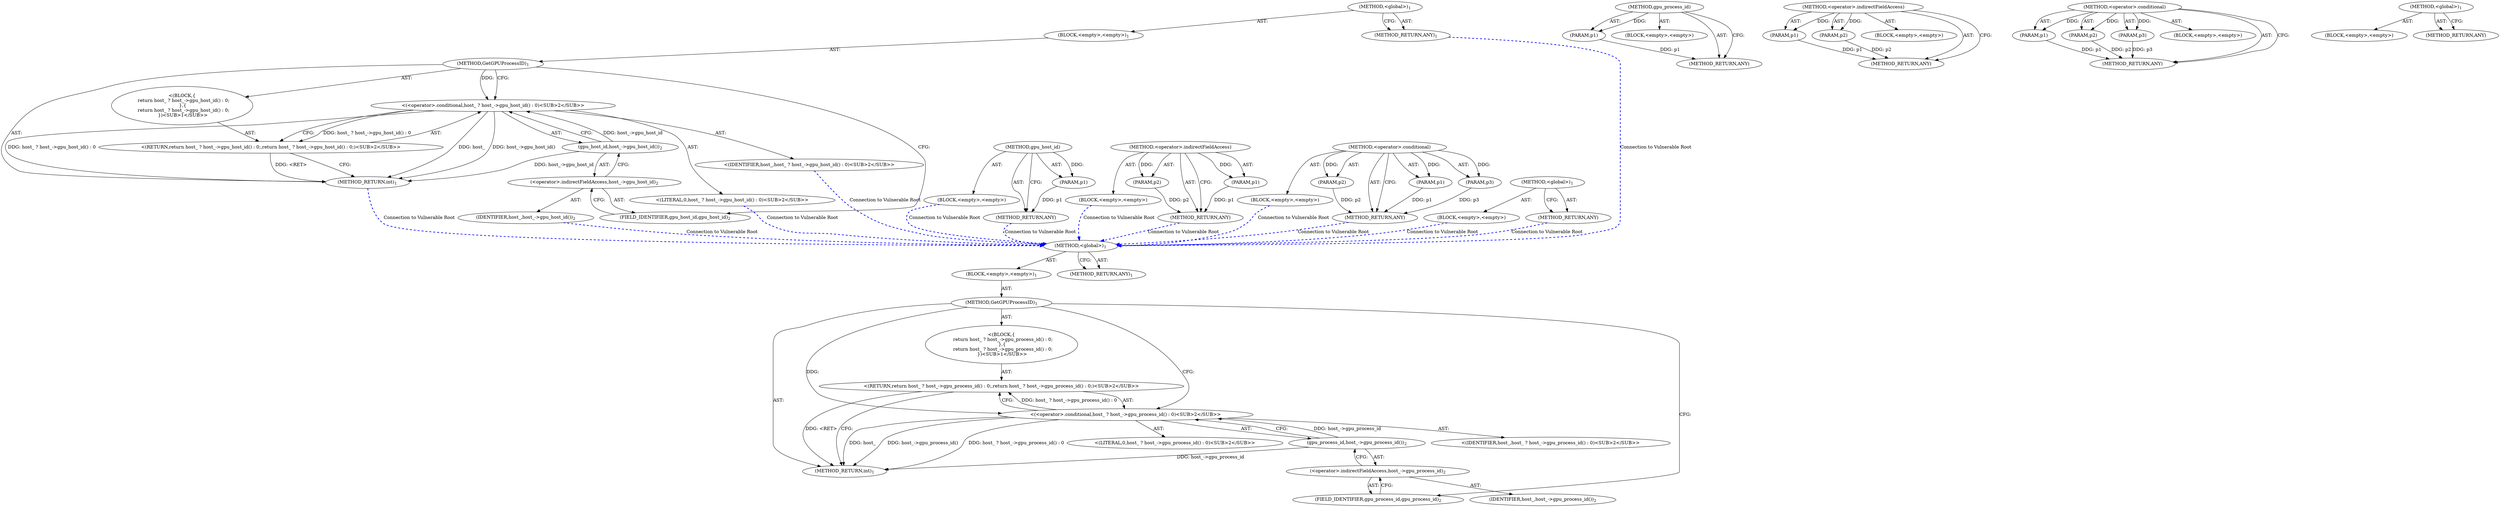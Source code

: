 digraph "&lt;global&gt;" {
vulnerable_6 [label=<(METHOD,&lt;global&gt;)<SUB>1</SUB>>];
vulnerable_7 [label=<(BLOCK,&lt;empty&gt;,&lt;empty&gt;)<SUB>1</SUB>>];
vulnerable_8 [label=<(METHOD,GetGPUProcessID)<SUB>1</SUB>>];
vulnerable_9 [label="<(BLOCK,{
  return host_ ? host_-&gt;gpu_process_id() : 0;
 },{
  return host_ ? host_-&gt;gpu_process_id() : 0;
 })<SUB>1</SUB>>"];
vulnerable_10 [label="<(RETURN,return host_ ? host_-&gt;gpu_process_id() : 0;,return host_ ? host_-&gt;gpu_process_id() : 0;)<SUB>2</SUB>>"];
vulnerable_11 [label="<(&lt;operator&gt;.conditional,host_ ? host_-&gt;gpu_process_id() : 0)<SUB>2</SUB>>"];
vulnerable_12 [label="<(IDENTIFIER,host_,host_ ? host_-&gt;gpu_process_id() : 0)<SUB>2</SUB>>"];
vulnerable_13 [label=<(gpu_process_id,host_-&gt;gpu_process_id())<SUB>2</SUB>>];
vulnerable_14 [label=<(&lt;operator&gt;.indirectFieldAccess,host_-&gt;gpu_process_id)<SUB>2</SUB>>];
vulnerable_15 [label=<(IDENTIFIER,host_,host_-&gt;gpu_process_id())<SUB>2</SUB>>];
vulnerable_16 [label=<(FIELD_IDENTIFIER,gpu_process_id,gpu_process_id)<SUB>2</SUB>>];
vulnerable_17 [label="<(LITERAL,0,host_ ? host_-&gt;gpu_process_id() : 0)<SUB>2</SUB>>"];
vulnerable_18 [label=<(METHOD_RETURN,int)<SUB>1</SUB>>];
vulnerable_20 [label=<(METHOD_RETURN,ANY)<SUB>1</SUB>>];
vulnerable_41 [label=<(METHOD,gpu_process_id)>];
vulnerable_42 [label=<(PARAM,p1)>];
vulnerable_43 [label=<(BLOCK,&lt;empty&gt;,&lt;empty&gt;)>];
vulnerable_44 [label=<(METHOD_RETURN,ANY)>];
vulnerable_45 [label=<(METHOD,&lt;operator&gt;.indirectFieldAccess)>];
vulnerable_46 [label=<(PARAM,p1)>];
vulnerable_47 [label=<(PARAM,p2)>];
vulnerable_48 [label=<(BLOCK,&lt;empty&gt;,&lt;empty&gt;)>];
vulnerable_49 [label=<(METHOD_RETURN,ANY)>];
vulnerable_35 [label=<(METHOD,&lt;operator&gt;.conditional)>];
vulnerable_36 [label=<(PARAM,p1)>];
vulnerable_37 [label=<(PARAM,p2)>];
vulnerable_38 [label=<(PARAM,p3)>];
vulnerable_39 [label=<(BLOCK,&lt;empty&gt;,&lt;empty&gt;)>];
vulnerable_40 [label=<(METHOD_RETURN,ANY)>];
vulnerable_29 [label=<(METHOD,&lt;global&gt;)<SUB>1</SUB>>];
vulnerable_30 [label=<(BLOCK,&lt;empty&gt;,&lt;empty&gt;)>];
vulnerable_31 [label=<(METHOD_RETURN,ANY)>];
fixed_6 [label=<(METHOD,&lt;global&gt;)<SUB>1</SUB>>];
fixed_7 [label=<(BLOCK,&lt;empty&gt;,&lt;empty&gt;)<SUB>1</SUB>>];
fixed_8 [label=<(METHOD,GetGPUProcessID)<SUB>1</SUB>>];
fixed_9 [label="<(BLOCK,{
  return host_ ? host_-&gt;gpu_host_id() : 0;
 },{
  return host_ ? host_-&gt;gpu_host_id() : 0;
 })<SUB>1</SUB>>"];
fixed_10 [label="<(RETURN,return host_ ? host_-&gt;gpu_host_id() : 0;,return host_ ? host_-&gt;gpu_host_id() : 0;)<SUB>2</SUB>>"];
fixed_11 [label="<(&lt;operator&gt;.conditional,host_ ? host_-&gt;gpu_host_id() : 0)<SUB>2</SUB>>"];
fixed_12 [label="<(IDENTIFIER,host_,host_ ? host_-&gt;gpu_host_id() : 0)<SUB>2</SUB>>"];
fixed_13 [label=<(gpu_host_id,host_-&gt;gpu_host_id())<SUB>2</SUB>>];
fixed_14 [label=<(&lt;operator&gt;.indirectFieldAccess,host_-&gt;gpu_host_id)<SUB>2</SUB>>];
fixed_15 [label=<(IDENTIFIER,host_,host_-&gt;gpu_host_id())<SUB>2</SUB>>];
fixed_16 [label=<(FIELD_IDENTIFIER,gpu_host_id,gpu_host_id)<SUB>2</SUB>>];
fixed_17 [label="<(LITERAL,0,host_ ? host_-&gt;gpu_host_id() : 0)<SUB>2</SUB>>"];
fixed_18 [label=<(METHOD_RETURN,int)<SUB>1</SUB>>];
fixed_20 [label=<(METHOD_RETURN,ANY)<SUB>1</SUB>>];
fixed_41 [label=<(METHOD,gpu_host_id)>];
fixed_42 [label=<(PARAM,p1)>];
fixed_43 [label=<(BLOCK,&lt;empty&gt;,&lt;empty&gt;)>];
fixed_44 [label=<(METHOD_RETURN,ANY)>];
fixed_45 [label=<(METHOD,&lt;operator&gt;.indirectFieldAccess)>];
fixed_46 [label=<(PARAM,p1)>];
fixed_47 [label=<(PARAM,p2)>];
fixed_48 [label=<(BLOCK,&lt;empty&gt;,&lt;empty&gt;)>];
fixed_49 [label=<(METHOD_RETURN,ANY)>];
fixed_35 [label=<(METHOD,&lt;operator&gt;.conditional)>];
fixed_36 [label=<(PARAM,p1)>];
fixed_37 [label=<(PARAM,p2)>];
fixed_38 [label=<(PARAM,p3)>];
fixed_39 [label=<(BLOCK,&lt;empty&gt;,&lt;empty&gt;)>];
fixed_40 [label=<(METHOD_RETURN,ANY)>];
fixed_29 [label=<(METHOD,&lt;global&gt;)<SUB>1</SUB>>];
fixed_30 [label=<(BLOCK,&lt;empty&gt;,&lt;empty&gt;)>];
fixed_31 [label=<(METHOD_RETURN,ANY)>];
vulnerable_6 -> vulnerable_7  [key=0, label="AST: "];
vulnerable_6 -> vulnerable_20  [key=0, label="AST: "];
vulnerable_6 -> vulnerable_20  [key=1, label="CFG: "];
vulnerable_7 -> vulnerable_8  [key=0, label="AST: "];
vulnerable_8 -> vulnerable_9  [key=0, label="AST: "];
vulnerable_8 -> vulnerable_18  [key=0, label="AST: "];
vulnerable_8 -> vulnerable_16  [key=0, label="CFG: "];
vulnerable_8 -> vulnerable_11  [key=0, label="CFG: "];
vulnerable_8 -> vulnerable_11  [key=1, label="DDG: "];
vulnerable_9 -> vulnerable_10  [key=0, label="AST: "];
vulnerable_10 -> vulnerable_11  [key=0, label="AST: "];
vulnerable_10 -> vulnerable_18  [key=0, label="CFG: "];
vulnerable_10 -> vulnerable_18  [key=1, label="DDG: &lt;RET&gt;"];
vulnerable_11 -> vulnerable_12  [key=0, label="AST: "];
vulnerable_11 -> vulnerable_13  [key=0, label="AST: "];
vulnerable_11 -> vulnerable_17  [key=0, label="AST: "];
vulnerable_11 -> vulnerable_10  [key=0, label="CFG: "];
vulnerable_11 -> vulnerable_10  [key=1, label="DDG: host_ ? host_-&gt;gpu_process_id() : 0"];
vulnerable_11 -> vulnerable_18  [key=0, label="DDG: host_"];
vulnerable_11 -> vulnerable_18  [key=1, label="DDG: host_-&gt;gpu_process_id()"];
vulnerable_11 -> vulnerable_18  [key=2, label="DDG: host_ ? host_-&gt;gpu_process_id() : 0"];
vulnerable_13 -> vulnerable_14  [key=0, label="AST: "];
vulnerable_13 -> vulnerable_11  [key=0, label="CFG: "];
vulnerable_13 -> vulnerable_11  [key=1, label="DDG: host_-&gt;gpu_process_id"];
vulnerable_13 -> vulnerable_18  [key=0, label="DDG: host_-&gt;gpu_process_id"];
vulnerable_14 -> vulnerable_15  [key=0, label="AST: "];
vulnerable_14 -> vulnerable_16  [key=0, label="AST: "];
vulnerable_14 -> vulnerable_13  [key=0, label="CFG: "];
vulnerable_16 -> vulnerable_14  [key=0, label="CFG: "];
vulnerable_41 -> vulnerable_42  [key=0, label="AST: "];
vulnerable_41 -> vulnerable_42  [key=1, label="DDG: "];
vulnerable_41 -> vulnerable_43  [key=0, label="AST: "];
vulnerable_41 -> vulnerable_44  [key=0, label="AST: "];
vulnerable_41 -> vulnerable_44  [key=1, label="CFG: "];
vulnerable_42 -> vulnerable_44  [key=0, label="DDG: p1"];
vulnerable_45 -> vulnerable_46  [key=0, label="AST: "];
vulnerable_45 -> vulnerable_46  [key=1, label="DDG: "];
vulnerable_45 -> vulnerable_48  [key=0, label="AST: "];
vulnerable_45 -> vulnerable_47  [key=0, label="AST: "];
vulnerable_45 -> vulnerable_47  [key=1, label="DDG: "];
vulnerable_45 -> vulnerable_49  [key=0, label="AST: "];
vulnerable_45 -> vulnerable_49  [key=1, label="CFG: "];
vulnerable_46 -> vulnerable_49  [key=0, label="DDG: p1"];
vulnerable_47 -> vulnerable_49  [key=0, label="DDG: p2"];
vulnerable_35 -> vulnerable_36  [key=0, label="AST: "];
vulnerable_35 -> vulnerable_36  [key=1, label="DDG: "];
vulnerable_35 -> vulnerable_39  [key=0, label="AST: "];
vulnerable_35 -> vulnerable_37  [key=0, label="AST: "];
vulnerable_35 -> vulnerable_37  [key=1, label="DDG: "];
vulnerable_35 -> vulnerable_40  [key=0, label="AST: "];
vulnerable_35 -> vulnerable_40  [key=1, label="CFG: "];
vulnerable_35 -> vulnerable_38  [key=0, label="AST: "];
vulnerable_35 -> vulnerable_38  [key=1, label="DDG: "];
vulnerable_36 -> vulnerable_40  [key=0, label="DDG: p1"];
vulnerable_37 -> vulnerable_40  [key=0, label="DDG: p2"];
vulnerable_38 -> vulnerable_40  [key=0, label="DDG: p3"];
vulnerable_29 -> vulnerable_30  [key=0, label="AST: "];
vulnerable_29 -> vulnerable_31  [key=0, label="AST: "];
vulnerable_29 -> vulnerable_31  [key=1, label="CFG: "];
fixed_6 -> fixed_7  [key=0, label="AST: "];
fixed_6 -> fixed_20  [key=0, label="AST: "];
fixed_6 -> fixed_20  [key=1, label="CFG: "];
fixed_7 -> fixed_8  [key=0, label="AST: "];
fixed_8 -> fixed_9  [key=0, label="AST: "];
fixed_8 -> fixed_18  [key=0, label="AST: "];
fixed_8 -> fixed_16  [key=0, label="CFG: "];
fixed_8 -> fixed_11  [key=0, label="CFG: "];
fixed_8 -> fixed_11  [key=1, label="DDG: "];
fixed_9 -> fixed_10  [key=0, label="AST: "];
fixed_10 -> fixed_11  [key=0, label="AST: "];
fixed_10 -> fixed_18  [key=0, label="CFG: "];
fixed_10 -> fixed_18  [key=1, label="DDG: &lt;RET&gt;"];
fixed_11 -> fixed_12  [key=0, label="AST: "];
fixed_11 -> fixed_13  [key=0, label="AST: "];
fixed_11 -> fixed_17  [key=0, label="AST: "];
fixed_11 -> fixed_10  [key=0, label="CFG: "];
fixed_11 -> fixed_10  [key=1, label="DDG: host_ ? host_-&gt;gpu_host_id() : 0"];
fixed_11 -> fixed_18  [key=0, label="DDG: host_"];
fixed_11 -> fixed_18  [key=1, label="DDG: host_-&gt;gpu_host_id()"];
fixed_11 -> fixed_18  [key=2, label="DDG: host_ ? host_-&gt;gpu_host_id() : 0"];
fixed_12 -> vulnerable_6  [color=blue, key=0, label="Connection to Vulnerable Root", penwidth="2.0", style=dashed];
fixed_13 -> fixed_14  [key=0, label="AST: "];
fixed_13 -> fixed_11  [key=0, label="CFG: "];
fixed_13 -> fixed_11  [key=1, label="DDG: host_-&gt;gpu_host_id"];
fixed_13 -> fixed_18  [key=0, label="DDG: host_-&gt;gpu_host_id"];
fixed_14 -> fixed_15  [key=0, label="AST: "];
fixed_14 -> fixed_16  [key=0, label="AST: "];
fixed_14 -> fixed_13  [key=0, label="CFG: "];
fixed_15 -> vulnerable_6  [color=blue, key=0, label="Connection to Vulnerable Root", penwidth="2.0", style=dashed];
fixed_16 -> fixed_14  [key=0, label="CFG: "];
fixed_17 -> vulnerable_6  [color=blue, key=0, label="Connection to Vulnerable Root", penwidth="2.0", style=dashed];
fixed_18 -> vulnerable_6  [color=blue, key=0, label="Connection to Vulnerable Root", penwidth="2.0", style=dashed];
fixed_20 -> vulnerable_6  [color=blue, key=0, label="Connection to Vulnerable Root", penwidth="2.0", style=dashed];
fixed_41 -> fixed_42  [key=0, label="AST: "];
fixed_41 -> fixed_42  [key=1, label="DDG: "];
fixed_41 -> fixed_43  [key=0, label="AST: "];
fixed_41 -> fixed_44  [key=0, label="AST: "];
fixed_41 -> fixed_44  [key=1, label="CFG: "];
fixed_42 -> fixed_44  [key=0, label="DDG: p1"];
fixed_43 -> vulnerable_6  [color=blue, key=0, label="Connection to Vulnerable Root", penwidth="2.0", style=dashed];
fixed_44 -> vulnerable_6  [color=blue, key=0, label="Connection to Vulnerable Root", penwidth="2.0", style=dashed];
fixed_45 -> fixed_46  [key=0, label="AST: "];
fixed_45 -> fixed_46  [key=1, label="DDG: "];
fixed_45 -> fixed_48  [key=0, label="AST: "];
fixed_45 -> fixed_47  [key=0, label="AST: "];
fixed_45 -> fixed_47  [key=1, label="DDG: "];
fixed_45 -> fixed_49  [key=0, label="AST: "];
fixed_45 -> fixed_49  [key=1, label="CFG: "];
fixed_46 -> fixed_49  [key=0, label="DDG: p1"];
fixed_47 -> fixed_49  [key=0, label="DDG: p2"];
fixed_48 -> vulnerable_6  [color=blue, key=0, label="Connection to Vulnerable Root", penwidth="2.0", style=dashed];
fixed_49 -> vulnerable_6  [color=blue, key=0, label="Connection to Vulnerable Root", penwidth="2.0", style=dashed];
fixed_35 -> fixed_36  [key=0, label="AST: "];
fixed_35 -> fixed_36  [key=1, label="DDG: "];
fixed_35 -> fixed_39  [key=0, label="AST: "];
fixed_35 -> fixed_37  [key=0, label="AST: "];
fixed_35 -> fixed_37  [key=1, label="DDG: "];
fixed_35 -> fixed_40  [key=0, label="AST: "];
fixed_35 -> fixed_40  [key=1, label="CFG: "];
fixed_35 -> fixed_38  [key=0, label="AST: "];
fixed_35 -> fixed_38  [key=1, label="DDG: "];
fixed_36 -> fixed_40  [key=0, label="DDG: p1"];
fixed_37 -> fixed_40  [key=0, label="DDG: p2"];
fixed_38 -> fixed_40  [key=0, label="DDG: p3"];
fixed_39 -> vulnerable_6  [color=blue, key=0, label="Connection to Vulnerable Root", penwidth="2.0", style=dashed];
fixed_40 -> vulnerable_6  [color=blue, key=0, label="Connection to Vulnerable Root", penwidth="2.0", style=dashed];
fixed_29 -> fixed_30  [key=0, label="AST: "];
fixed_29 -> fixed_31  [key=0, label="AST: "];
fixed_29 -> fixed_31  [key=1, label="CFG: "];
fixed_30 -> vulnerable_6  [color=blue, key=0, label="Connection to Vulnerable Root", penwidth="2.0", style=dashed];
fixed_31 -> vulnerable_6  [color=blue, key=0, label="Connection to Vulnerable Root", penwidth="2.0", style=dashed];
}
